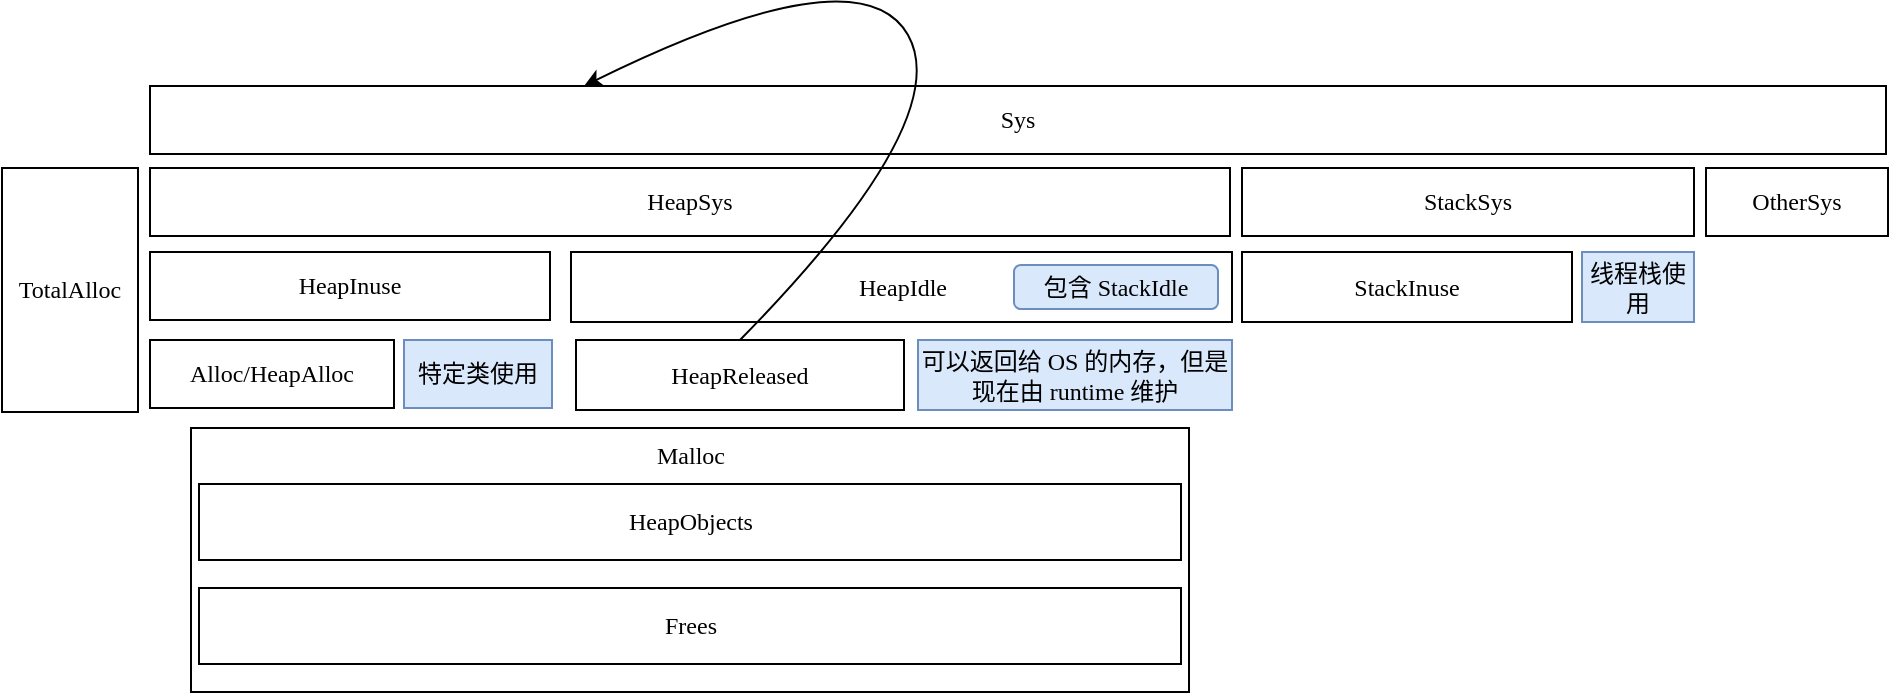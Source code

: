 <mxfile version="13.0.3" type="device"><diagram id="QSzZ5PH-QntFa5d-8lxp" name="第 1 页"><mxGraphModel dx="1506" dy="1253" grid="0" gridSize="10" guides="1" tooltips="1" connect="1" arrows="1" fold="1" page="0" pageScale="1" pageWidth="827" pageHeight="1169" math="0" shadow="0"><root><mxCell id="0"/><mxCell id="1" parent="0"/><mxCell id="-GIzu8YclzfcGiv0a9gr-17" value="Malloc" style="rounded=0;whiteSpace=wrap;html=1;align=center;verticalAlign=top;fontFamily=Verdana;" parent="1" vertex="1"><mxGeometry x="-67.5" y="-124" width="499" height="132" as="geometry"/></mxCell><mxCell id="-GIzu8YclzfcGiv0a9gr-1" value="Alloc/HeapAlloc" style="rounded=0;whiteSpace=wrap;html=1;align=center;fontFamily=Verdana;" parent="1" vertex="1"><mxGeometry x="-88" y="-168" width="122" height="34" as="geometry"/></mxCell><mxCell id="-GIzu8YclzfcGiv0a9gr-3" value="TotalAlloc" style="rounded=0;whiteSpace=wrap;html=1;align=center;fontFamily=Verdana;" parent="1" vertex="1"><mxGeometry x="-162" y="-254" width="68" height="122" as="geometry"/></mxCell><mxCell id="-GIzu8YclzfcGiv0a9gr-4" value="Sys" style="rounded=0;whiteSpace=wrap;html=1;align=center;fontFamily=Verdana;" parent="1" vertex="1"><mxGeometry x="-88" y="-295" width="868" height="34" as="geometry"/></mxCell><mxCell id="-GIzu8YclzfcGiv0a9gr-5" value="HeapInuse" style="rounded=0;whiteSpace=wrap;html=1;align=center;fontFamily=Verdana;" parent="1" vertex="1"><mxGeometry x="-88" y="-212" width="200" height="34" as="geometry"/></mxCell><mxCell id="-GIzu8YclzfcGiv0a9gr-7" value="HeapSys" style="rounded=0;whiteSpace=wrap;html=1;align=center;fontFamily=Verdana;" parent="1" vertex="1"><mxGeometry x="-88" y="-254" width="540" height="34" as="geometry"/></mxCell><mxCell id="-GIzu8YclzfcGiv0a9gr-8" value="HeapIdle" style="rounded=0;whiteSpace=wrap;html=1;align=center;fontFamily=Verdana;" parent="1" vertex="1"><mxGeometry x="122.5" y="-212" width="330.5" height="35" as="geometry"/></mxCell><mxCell id="-GIzu8YclzfcGiv0a9gr-12" value="HeapReleased" style="rounded=0;whiteSpace=wrap;html=1;align=center;fontFamily=Verdana;" parent="1" vertex="1"><mxGeometry x="125" y="-168" width="164" height="35" as="geometry"/></mxCell><mxCell id="-GIzu8YclzfcGiv0a9gr-13" value="" style="curved=1;endArrow=classic;html=1;exitX=0.5;exitY=0;exitDx=0;exitDy=0;entryX=0.25;entryY=0;entryDx=0;entryDy=0;fontFamily=Verdana;" parent="1" source="-GIzu8YclzfcGiv0a9gr-12" target="-GIzu8YclzfcGiv0a9gr-4" edge="1"><mxGeometry width="50" height="50" relative="1" as="geometry"><mxPoint x="-284" y="290" as="sourcePoint"/><mxPoint x="-214" y="124" as="targetPoint"/><Array as="points"><mxPoint x="315" y="-278"/><mxPoint x="267" y="-363"/></Array></mxGeometry></mxCell><mxCell id="-GIzu8YclzfcGiv0a9gr-14" value="HeapObjects" style="rounded=0;whiteSpace=wrap;html=1;align=center;fontFamily=Verdana;" parent="1" vertex="1"><mxGeometry x="-63.5" y="-96" width="491" height="38" as="geometry"/></mxCell><mxCell id="-GIzu8YclzfcGiv0a9gr-15" value="StackSys" style="rounded=0;whiteSpace=wrap;html=1;align=center;fontFamily=Verdana;" parent="1" vertex="1"><mxGeometry x="458" y="-254" width="226" height="34" as="geometry"/></mxCell><mxCell id="-GIzu8YclzfcGiv0a9gr-16" value="StackInuse" style="rounded=0;whiteSpace=wrap;html=1;align=center;fontFamily=Verdana;" parent="1" vertex="1"><mxGeometry x="458" y="-212" width="165" height="35" as="geometry"/></mxCell><mxCell id="-GIzu8YclzfcGiv0a9gr-19" value="OtherSys" style="rounded=0;whiteSpace=wrap;html=1;align=center;fontFamily=Verdana;" parent="1" vertex="1"><mxGeometry x="690" y="-254" width="91" height="34" as="geometry"/></mxCell><mxCell id="-GIzu8YclzfcGiv0a9gr-20" value="Frees" style="rounded=0;whiteSpace=wrap;html=1;align=center;fontFamily=Verdana;" parent="1" vertex="1"><mxGeometry x="-63.5" y="-44" width="491" height="38" as="geometry"/></mxCell><mxCell id="3P0pb-aKmL99CKQ74jlM-1" value="可以返回给 OS 的内存，但是现在由 runtime 维护" style="rounded=0;whiteSpace=wrap;html=1;align=center;fontFamily=Verdana;fillColor=#dae8fc;strokeColor=#6c8ebf;" parent="1" vertex="1"><mxGeometry x="296" y="-168" width="157" height="35" as="geometry"/></mxCell><mxCell id="3P0pb-aKmL99CKQ74jlM-2" value="特定类使用" style="rounded=0;whiteSpace=wrap;html=1;align=center;fontFamily=Verdana;fillColor=#dae8fc;strokeColor=#6c8ebf;" parent="1" vertex="1"><mxGeometry x="39" y="-168" width="74" height="34" as="geometry"/></mxCell><mxCell id="3P0pb-aKmL99CKQ74jlM-3" value="线程栈使用" style="rounded=0;whiteSpace=wrap;html=1;align=center;fontFamily=Verdana;fillColor=#dae8fc;strokeColor=#6c8ebf;" parent="1" vertex="1"><mxGeometry x="628" y="-212" width="56" height="35" as="geometry"/></mxCell><mxCell id="3P0pb-aKmL99CKQ74jlM-4" value="包含 StackIdle" style="rounded=1;whiteSpace=wrap;html=1;fontFamily=Verdana;fillColor=#dae8fc;strokeColor=#6c8ebf;" parent="1" vertex="1"><mxGeometry x="344" y="-205.5" width="102" height="22" as="geometry"/></mxCell></root></mxGraphModel></diagram></mxfile>